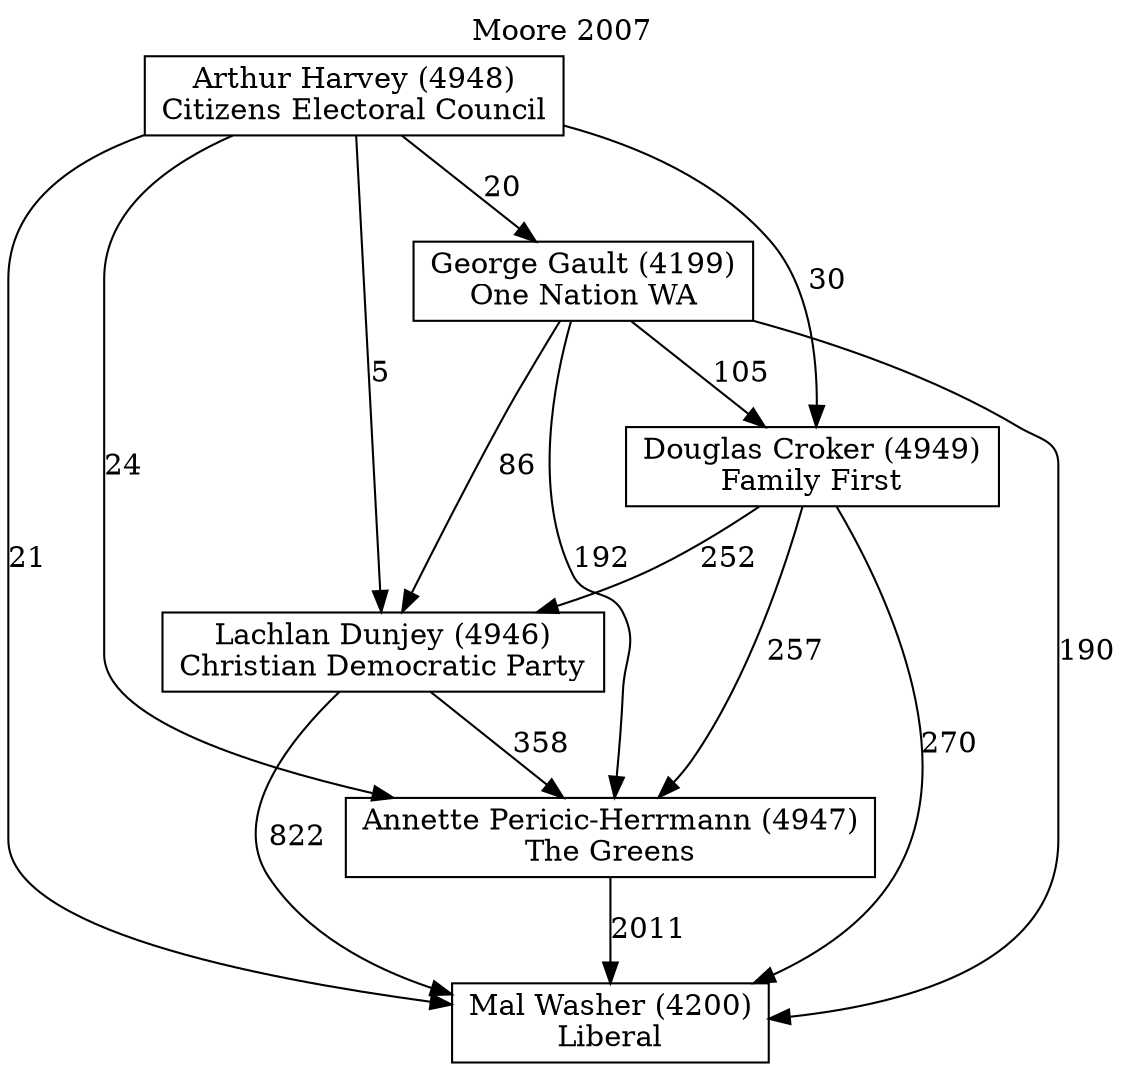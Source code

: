 // House preference flow
digraph "Mal Washer (4200)_Moore_2007" {
	graph [label="Moore 2007" labelloc=t mclimit=2]
	node [shape=box]
	"Mal Washer (4200)" [label="Mal Washer (4200)
Liberal"]
	"Annette Pericic-Herrmann (4947)" [label="Annette Pericic-Herrmann (4947)
The Greens"]
	"Lachlan Dunjey (4946)" [label="Lachlan Dunjey (4946)
Christian Democratic Party"]
	"Douglas Croker (4949)" [label="Douglas Croker (4949)
Family First"]
	"George Gault (4199)" [label="George Gault (4199)
One Nation WA"]
	"Arthur Harvey (4948)" [label="Arthur Harvey (4948)
Citizens Electoral Council"]
	"Annette Pericic-Herrmann (4947)" -> "Mal Washer (4200)" [label=2011]
	"Lachlan Dunjey (4946)" -> "Annette Pericic-Herrmann (4947)" [label=358]
	"Douglas Croker (4949)" -> "Lachlan Dunjey (4946)" [label=252]
	"George Gault (4199)" -> "Douglas Croker (4949)" [label=105]
	"Arthur Harvey (4948)" -> "George Gault (4199)" [label=20]
	"Lachlan Dunjey (4946)" -> "Mal Washer (4200)" [label=822]
	"Douglas Croker (4949)" -> "Mal Washer (4200)" [label=270]
	"George Gault (4199)" -> "Mal Washer (4200)" [label=190]
	"Arthur Harvey (4948)" -> "Mal Washer (4200)" [label=21]
	"Arthur Harvey (4948)" -> "Douglas Croker (4949)" [label=30]
	"George Gault (4199)" -> "Lachlan Dunjey (4946)" [label=86]
	"Arthur Harvey (4948)" -> "Lachlan Dunjey (4946)" [label=5]
	"Douglas Croker (4949)" -> "Annette Pericic-Herrmann (4947)" [label=257]
	"George Gault (4199)" -> "Annette Pericic-Herrmann (4947)" [label=192]
	"Arthur Harvey (4948)" -> "Annette Pericic-Herrmann (4947)" [label=24]
}
